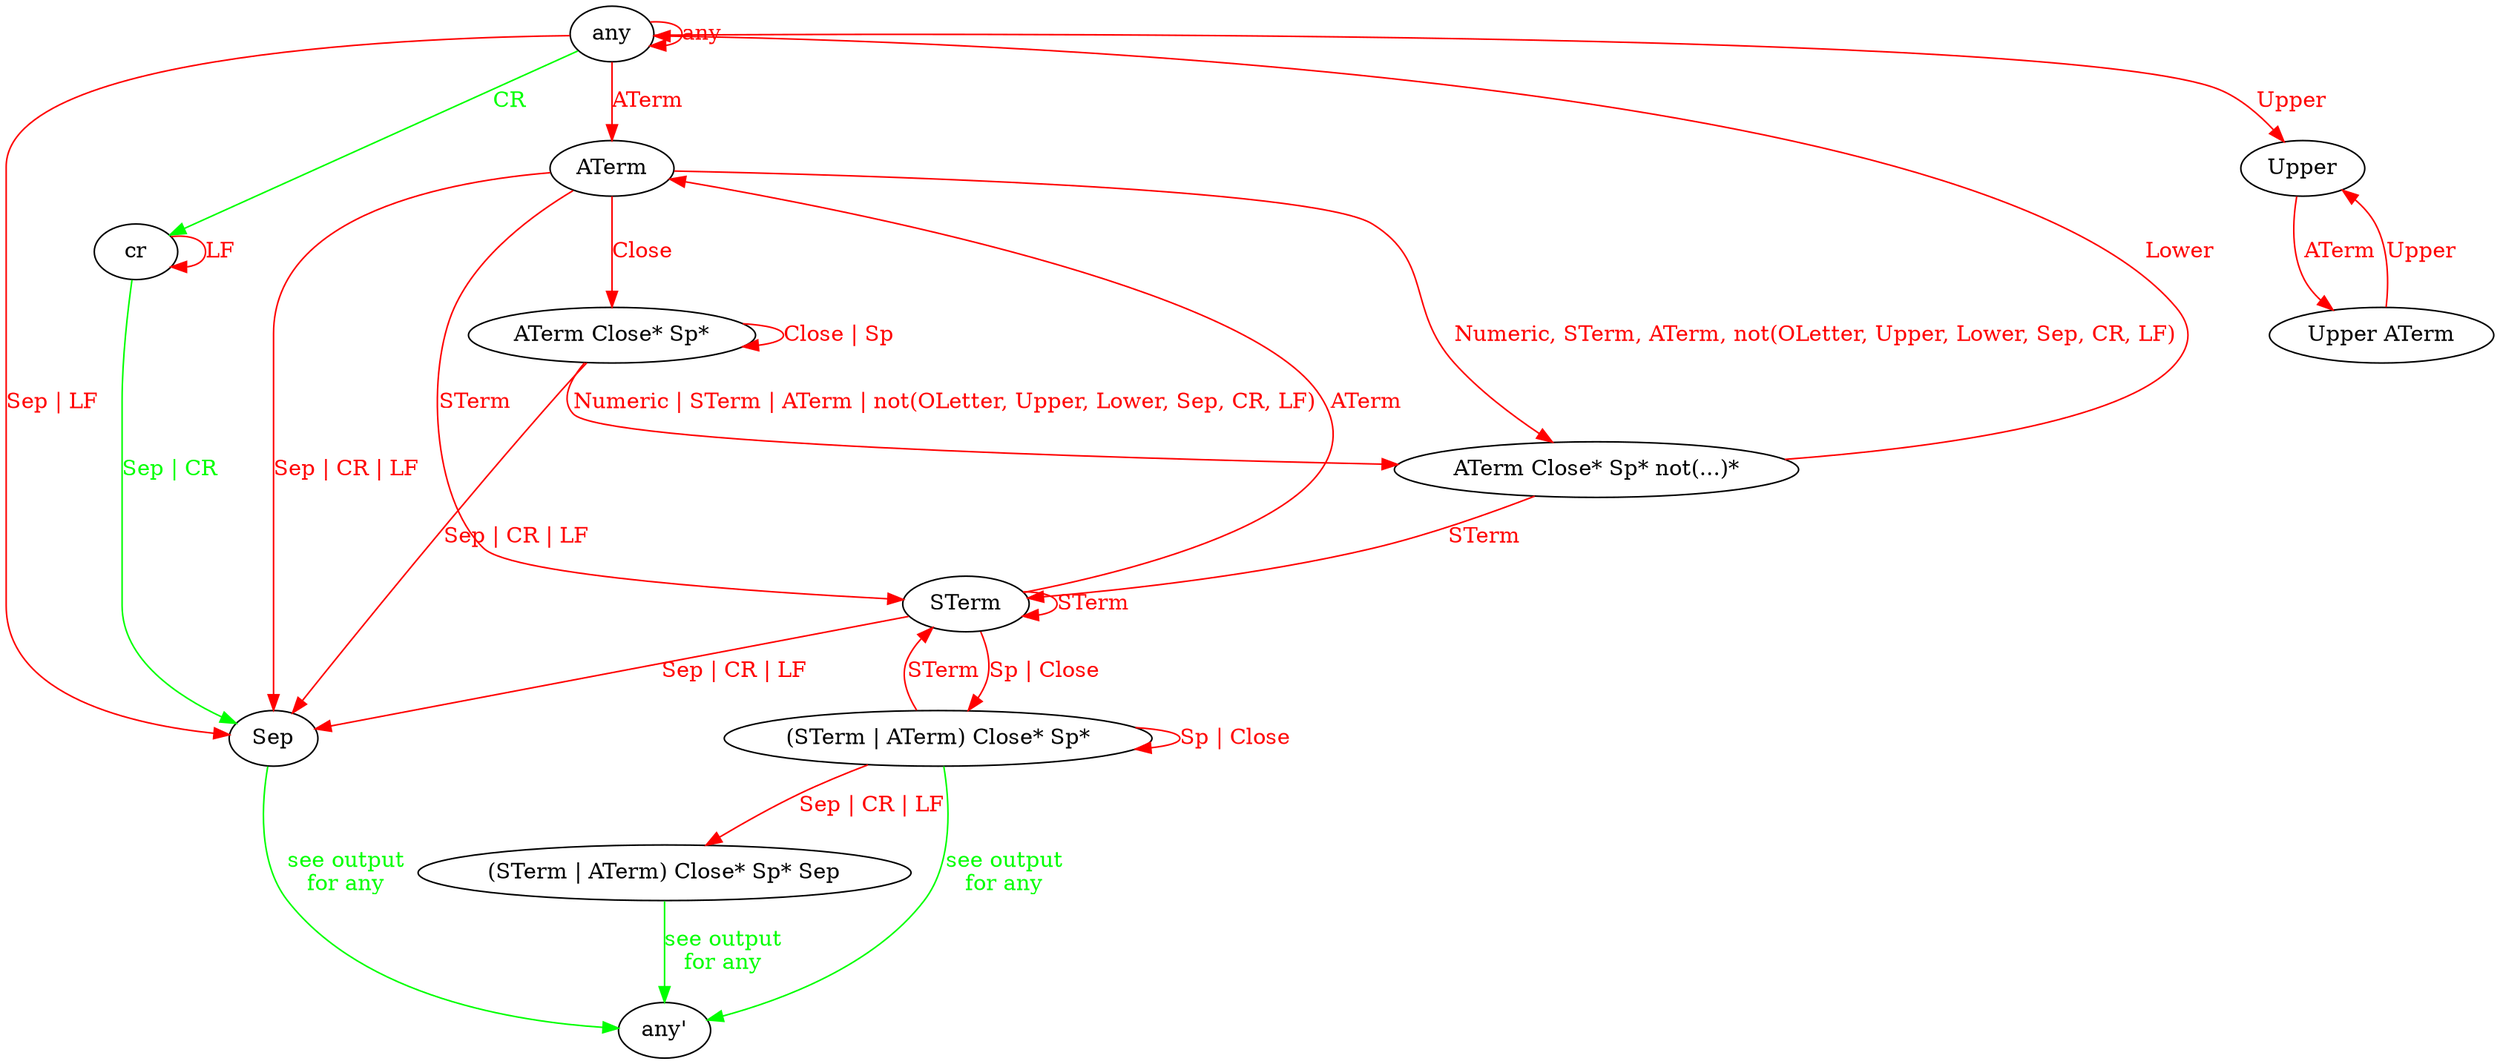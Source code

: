 // State machine for calculating sentence boundaries
// Based on Unicode Standard Annex (UAX) 29, Text Boundaries.
//
// Green indicates break, red indicates non-break

digraph sentencebreak {
//	sot -> any [label = "any (from\nall unspecified)", color = green, fontcolor = green];

	// any
	any -> any [label = "any", color = red, fontcolor = red];
	any -> cr [label = "CR", color = green, fontcolor = green];
	any -> Sep [label = "Sep | LF", color = red, fontcolor = red];
	any -> ATerm [label = "ATerm", color = red, fontcolor = red];
	any -> Upper [label = "Upper", color = red, fontcolor = red];

	// cr
	cr -> cr [label = "LF", color = red, fontcolor = red];
	cr -> Sep [label = "Sep | CR", color = green, fontcolor = green];

	// Sep
	Sep -> "any'" [label = "see output\nfor any", color = green, fontcolor = green];

	// ATerm
	ATerm -> Sep [label = "Sep | CR | LF", color = red, fontcolor = red];
//	ATerm -> "ATerm Close* Sp* not(...)*" [label = "Numeric", color = red, fontcolor = red];
	ATerm -> "ATerm Close* Sp*" [label = "Close", color = red, fontcolor = red];
	ATerm -> STerm [label = "STerm", color = red, fontcolor = red];
	ATerm -> "ATerm Close* Sp* not(...)*" [label = "Numeric, STerm, ATerm, not(OLetter, Upper, Lower, Sep, CR, LF)", color = red, fontcolor = red];

	// ATerm Close* Sp*
	"ATerm Close* Sp*" -> "ATerm Close* Sp*" [label = "Close | Sp", color = red, fontcolor = red];
	"ATerm Close* Sp*" -> Sep [label = "Sep | CR | LF", color = "red", fontcolor = red];
	"ATerm Close* Sp*" -> "ATerm Close* Sp* not(...)*" [label = "Numeric | STerm | ATerm | not(OLetter, Upper, Lower, Sep, CR, LF)", color = red, fontcolor = red];

	// ATerm Close* Sp* not(...)*
	"ATerm Close* Sp* not(...)*" -> STerm [label = "STerm", color = red, fontcolor = red];
	"ATerm Close* Sp* not(...)*" -> any [label = "Lower", color = red, fontcolor = red];

	// STerm
	STerm -> STerm [label = "STerm", color = red, fontcolor = red];
	STerm -> "(STerm | ATerm) Close* Sp*" [label = "Sp | Close", color = red, fontcolor = red];
	STerm -> Sep [label = "Sep | CR | LF", color = red, fontcolor = red];
	STerm -> ATerm [label = "ATerm", color = red, fontcolor = red];

	// (STerm | ATerm) Close* Sp*
	"(STerm | ATerm) Close* Sp*" -> "(STerm | ATerm) Close* Sp*" [label = "Sp | Close", color = red, fontcolor = red];
	"(STerm | ATerm) Close* Sp*" -> STerm [label = "STerm", color = red, fontcolor = red];
	"(STerm | ATerm) Close* Sp*" -> "(STerm | ATerm) Close* Sp* Sep" [label = "Sep | CR | LF", color = red, fontcolor = red];
	"(STerm | ATerm) Close* Sp*" -> "any'" [label = "see output\nfor any", color = green, fontcolor = green];

	// Upper
	Upper -> "Upper ATerm" [label = ATerm, color = red, fontcolor = red];

	// Upper ATerm
	"Upper ATerm" -> "Upper" [label = Upper, color = red, fontcolor = red];

	// (STerm | ATerm) Close* Sp* Sep
	"(STerm | ATerm) Close* Sp* Sep" -> "any'" [label = "see output\nfor any", color = green, fontcolor = green];
}
